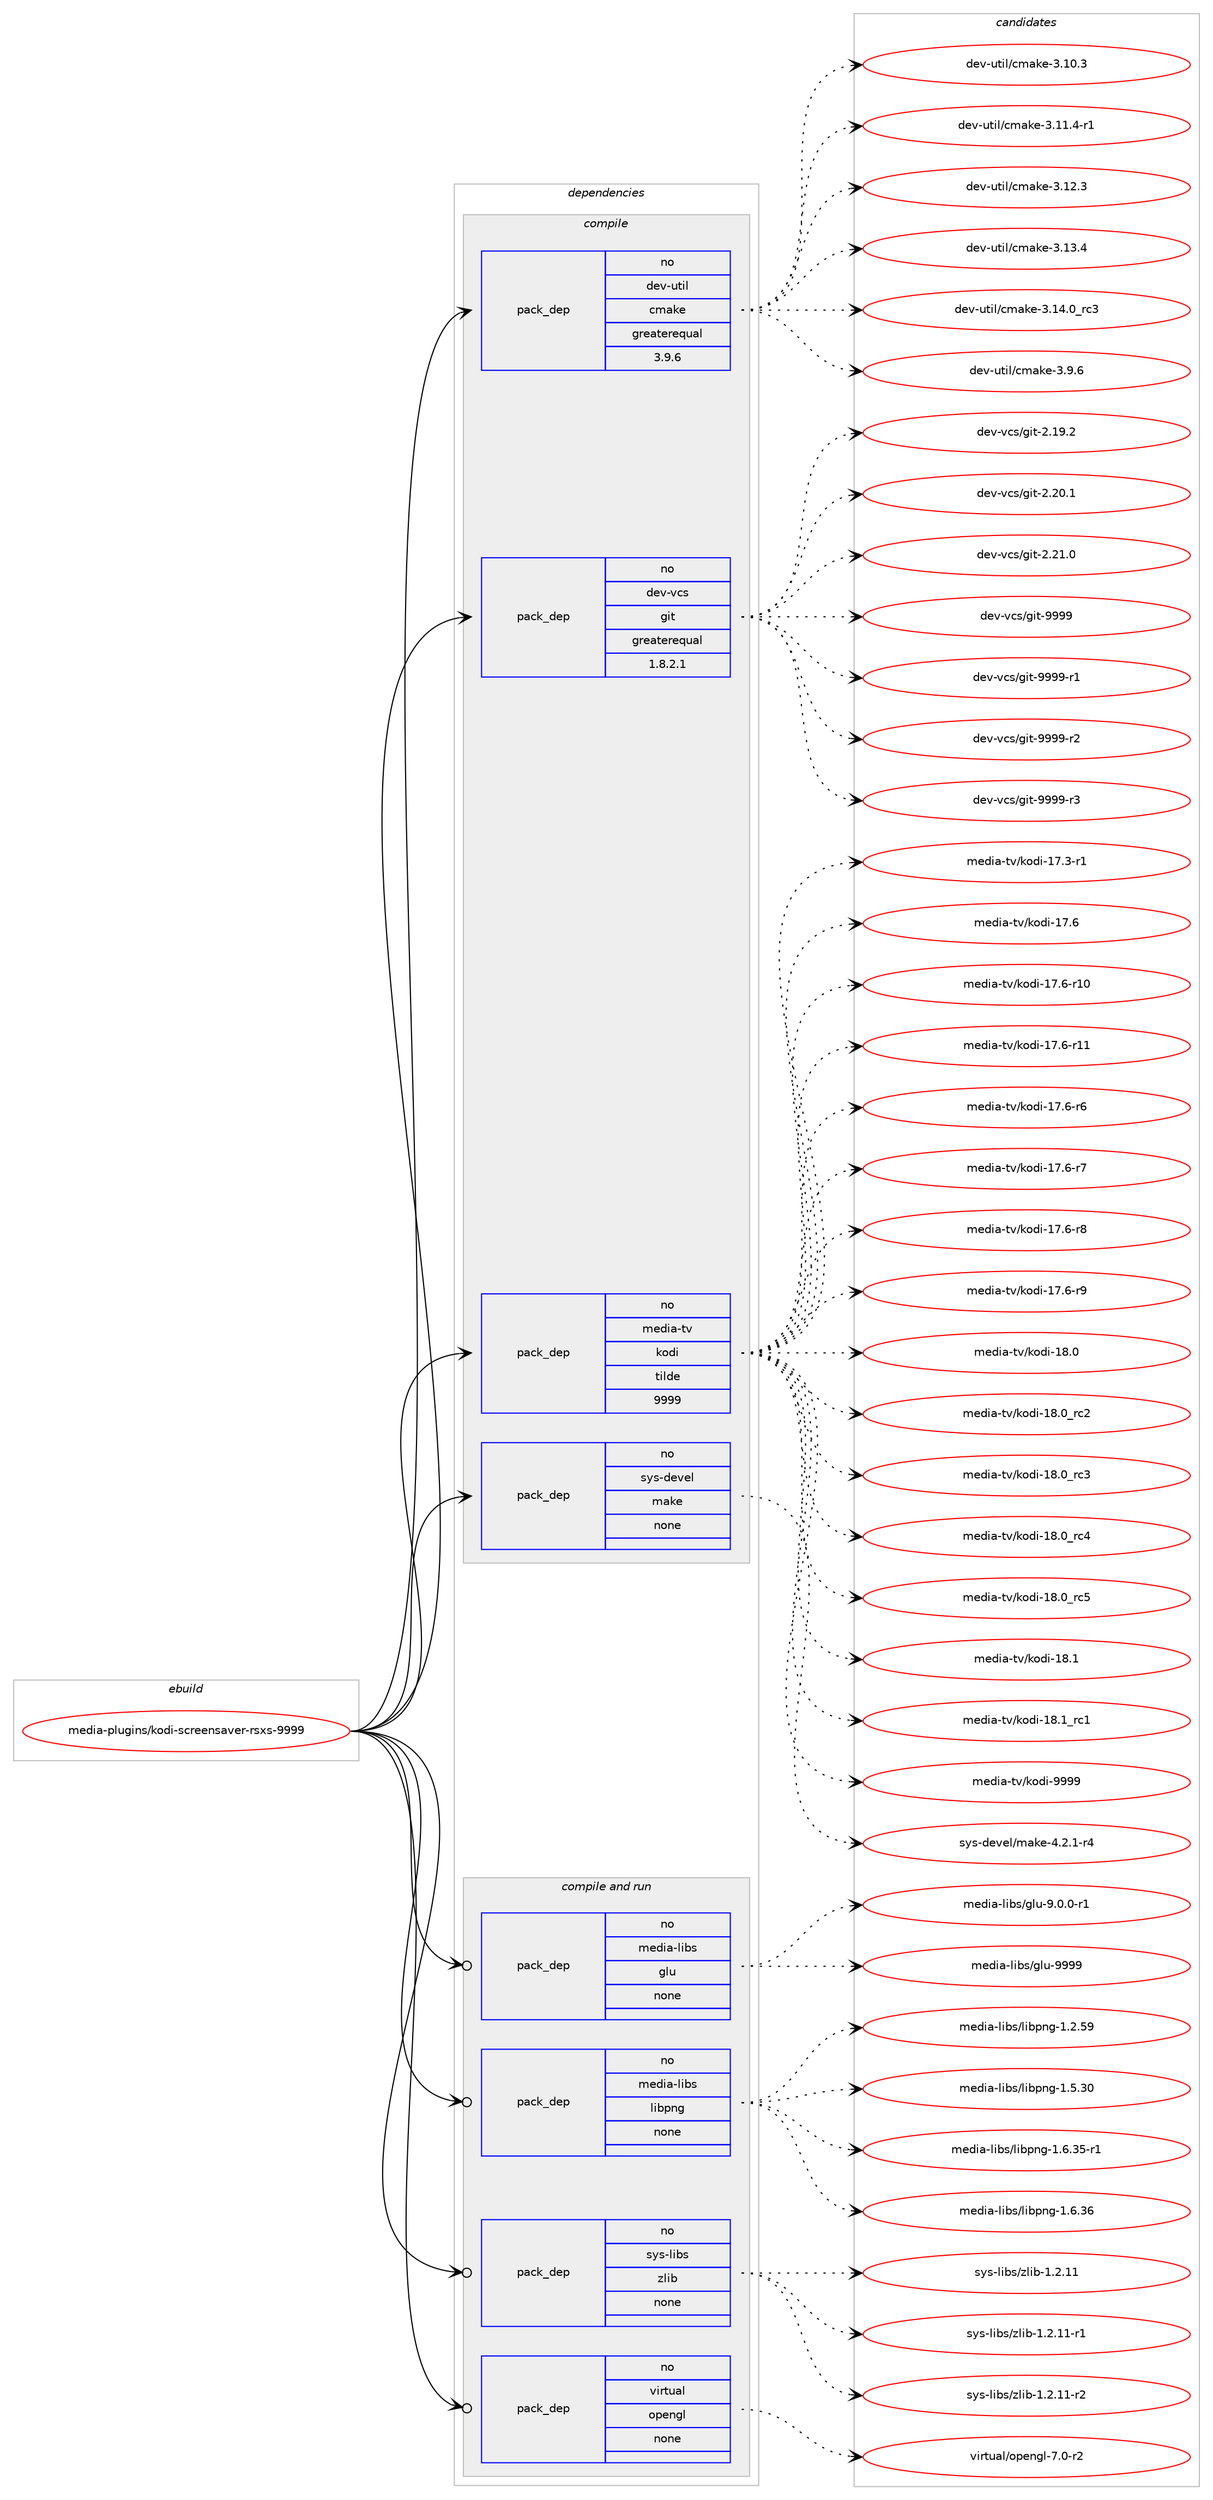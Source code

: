 digraph prolog {

# *************
# Graph options
# *************

newrank=true;
concentrate=true;
compound=true;
graph [rankdir=LR,fontname=Helvetica,fontsize=10,ranksep=1.5];#, ranksep=2.5, nodesep=0.2];
edge  [arrowhead=vee];
node  [fontname=Helvetica,fontsize=10];

# **********
# The ebuild
# **********

subgraph cluster_leftcol {
color=gray;
rank=same;
label=<<i>ebuild</i>>;
id [label="media-plugins/kodi-screensaver-rsxs-9999", color=red, width=4, href="../media-plugins/kodi-screensaver-rsxs-9999.svg"];
}

# ****************
# The dependencies
# ****************

subgraph cluster_midcol {
color=gray;
label=<<i>dependencies</i>>;
subgraph cluster_compile {
fillcolor="#eeeeee";
style=filled;
label=<<i>compile</i>>;
subgraph pack1159328 {
dependency1621956 [label=<<TABLE BORDER="0" CELLBORDER="1" CELLSPACING="0" CELLPADDING="4" WIDTH="220"><TR><TD ROWSPAN="6" CELLPADDING="30">pack_dep</TD></TR><TR><TD WIDTH="110">no</TD></TR><TR><TD>dev-util</TD></TR><TR><TD>cmake</TD></TR><TR><TD>greaterequal</TD></TR><TR><TD>3.9.6</TD></TR></TABLE>>, shape=none, color=blue];
}
id:e -> dependency1621956:w [weight=20,style="solid",arrowhead="vee"];
subgraph pack1159329 {
dependency1621957 [label=<<TABLE BORDER="0" CELLBORDER="1" CELLSPACING="0" CELLPADDING="4" WIDTH="220"><TR><TD ROWSPAN="6" CELLPADDING="30">pack_dep</TD></TR><TR><TD WIDTH="110">no</TD></TR><TR><TD>dev-vcs</TD></TR><TR><TD>git</TD></TR><TR><TD>greaterequal</TD></TR><TR><TD>1.8.2.1</TD></TR></TABLE>>, shape=none, color=blue];
}
id:e -> dependency1621957:w [weight=20,style="solid",arrowhead="vee"];
subgraph pack1159330 {
dependency1621958 [label=<<TABLE BORDER="0" CELLBORDER="1" CELLSPACING="0" CELLPADDING="4" WIDTH="220"><TR><TD ROWSPAN="6" CELLPADDING="30">pack_dep</TD></TR><TR><TD WIDTH="110">no</TD></TR><TR><TD>media-tv</TD></TR><TR><TD>kodi</TD></TR><TR><TD>tilde</TD></TR><TR><TD>9999</TD></TR></TABLE>>, shape=none, color=blue];
}
id:e -> dependency1621958:w [weight=20,style="solid",arrowhead="vee"];
subgraph pack1159331 {
dependency1621959 [label=<<TABLE BORDER="0" CELLBORDER="1" CELLSPACING="0" CELLPADDING="4" WIDTH="220"><TR><TD ROWSPAN="6" CELLPADDING="30">pack_dep</TD></TR><TR><TD WIDTH="110">no</TD></TR><TR><TD>sys-devel</TD></TR><TR><TD>make</TD></TR><TR><TD>none</TD></TR><TR><TD></TD></TR></TABLE>>, shape=none, color=blue];
}
id:e -> dependency1621959:w [weight=20,style="solid",arrowhead="vee"];
}
subgraph cluster_compileandrun {
fillcolor="#eeeeee";
style=filled;
label=<<i>compile and run</i>>;
subgraph pack1159332 {
dependency1621960 [label=<<TABLE BORDER="0" CELLBORDER="1" CELLSPACING="0" CELLPADDING="4" WIDTH="220"><TR><TD ROWSPAN="6" CELLPADDING="30">pack_dep</TD></TR><TR><TD WIDTH="110">no</TD></TR><TR><TD>media-libs</TD></TR><TR><TD>glu</TD></TR><TR><TD>none</TD></TR><TR><TD></TD></TR></TABLE>>, shape=none, color=blue];
}
id:e -> dependency1621960:w [weight=20,style="solid",arrowhead="odotvee"];
subgraph pack1159333 {
dependency1621961 [label=<<TABLE BORDER="0" CELLBORDER="1" CELLSPACING="0" CELLPADDING="4" WIDTH="220"><TR><TD ROWSPAN="6" CELLPADDING="30">pack_dep</TD></TR><TR><TD WIDTH="110">no</TD></TR><TR><TD>media-libs</TD></TR><TR><TD>libpng</TD></TR><TR><TD>none</TD></TR><TR><TD></TD></TR></TABLE>>, shape=none, color=blue];
}
id:e -> dependency1621961:w [weight=20,style="solid",arrowhead="odotvee"];
subgraph pack1159334 {
dependency1621962 [label=<<TABLE BORDER="0" CELLBORDER="1" CELLSPACING="0" CELLPADDING="4" WIDTH="220"><TR><TD ROWSPAN="6" CELLPADDING="30">pack_dep</TD></TR><TR><TD WIDTH="110">no</TD></TR><TR><TD>sys-libs</TD></TR><TR><TD>zlib</TD></TR><TR><TD>none</TD></TR><TR><TD></TD></TR></TABLE>>, shape=none, color=blue];
}
id:e -> dependency1621962:w [weight=20,style="solid",arrowhead="odotvee"];
subgraph pack1159335 {
dependency1621963 [label=<<TABLE BORDER="0" CELLBORDER="1" CELLSPACING="0" CELLPADDING="4" WIDTH="220"><TR><TD ROWSPAN="6" CELLPADDING="30">pack_dep</TD></TR><TR><TD WIDTH="110">no</TD></TR><TR><TD>virtual</TD></TR><TR><TD>opengl</TD></TR><TR><TD>none</TD></TR><TR><TD></TD></TR></TABLE>>, shape=none, color=blue];
}
id:e -> dependency1621963:w [weight=20,style="solid",arrowhead="odotvee"];
}
subgraph cluster_run {
fillcolor="#eeeeee";
style=filled;
label=<<i>run</i>>;
}
}

# **************
# The candidates
# **************

subgraph cluster_choices {
rank=same;
color=gray;
label=<<i>candidates</i>>;

subgraph choice1159328 {
color=black;
nodesep=1;
choice1001011184511711610510847991099710710145514649484651 [label="dev-util/cmake-3.10.3", color=red, width=4,href="../dev-util/cmake-3.10.3.svg"];
choice10010111845117116105108479910997107101455146494946524511449 [label="dev-util/cmake-3.11.4-r1", color=red, width=4,href="../dev-util/cmake-3.11.4-r1.svg"];
choice1001011184511711610510847991099710710145514649504651 [label="dev-util/cmake-3.12.3", color=red, width=4,href="../dev-util/cmake-3.12.3.svg"];
choice1001011184511711610510847991099710710145514649514652 [label="dev-util/cmake-3.13.4", color=red, width=4,href="../dev-util/cmake-3.13.4.svg"];
choice1001011184511711610510847991099710710145514649524648951149951 [label="dev-util/cmake-3.14.0_rc3", color=red, width=4,href="../dev-util/cmake-3.14.0_rc3.svg"];
choice10010111845117116105108479910997107101455146574654 [label="dev-util/cmake-3.9.6", color=red, width=4,href="../dev-util/cmake-3.9.6.svg"];
dependency1621956:e -> choice1001011184511711610510847991099710710145514649484651:w [style=dotted,weight="100"];
dependency1621956:e -> choice10010111845117116105108479910997107101455146494946524511449:w [style=dotted,weight="100"];
dependency1621956:e -> choice1001011184511711610510847991099710710145514649504651:w [style=dotted,weight="100"];
dependency1621956:e -> choice1001011184511711610510847991099710710145514649514652:w [style=dotted,weight="100"];
dependency1621956:e -> choice1001011184511711610510847991099710710145514649524648951149951:w [style=dotted,weight="100"];
dependency1621956:e -> choice10010111845117116105108479910997107101455146574654:w [style=dotted,weight="100"];
}
subgraph choice1159329 {
color=black;
nodesep=1;
choice10010111845118991154710310511645504649574650 [label="dev-vcs/git-2.19.2", color=red, width=4,href="../dev-vcs/git-2.19.2.svg"];
choice10010111845118991154710310511645504650484649 [label="dev-vcs/git-2.20.1", color=red, width=4,href="../dev-vcs/git-2.20.1.svg"];
choice10010111845118991154710310511645504650494648 [label="dev-vcs/git-2.21.0", color=red, width=4,href="../dev-vcs/git-2.21.0.svg"];
choice1001011184511899115471031051164557575757 [label="dev-vcs/git-9999", color=red, width=4,href="../dev-vcs/git-9999.svg"];
choice10010111845118991154710310511645575757574511449 [label="dev-vcs/git-9999-r1", color=red, width=4,href="../dev-vcs/git-9999-r1.svg"];
choice10010111845118991154710310511645575757574511450 [label="dev-vcs/git-9999-r2", color=red, width=4,href="../dev-vcs/git-9999-r2.svg"];
choice10010111845118991154710310511645575757574511451 [label="dev-vcs/git-9999-r3", color=red, width=4,href="../dev-vcs/git-9999-r3.svg"];
dependency1621957:e -> choice10010111845118991154710310511645504649574650:w [style=dotted,weight="100"];
dependency1621957:e -> choice10010111845118991154710310511645504650484649:w [style=dotted,weight="100"];
dependency1621957:e -> choice10010111845118991154710310511645504650494648:w [style=dotted,weight="100"];
dependency1621957:e -> choice1001011184511899115471031051164557575757:w [style=dotted,weight="100"];
dependency1621957:e -> choice10010111845118991154710310511645575757574511449:w [style=dotted,weight="100"];
dependency1621957:e -> choice10010111845118991154710310511645575757574511450:w [style=dotted,weight="100"];
dependency1621957:e -> choice10010111845118991154710310511645575757574511451:w [style=dotted,weight="100"];
}
subgraph choice1159330 {
color=black;
nodesep=1;
choice10910110010597451161184710711110010545495546514511449 [label="media-tv/kodi-17.3-r1", color=red, width=4,href="../media-tv/kodi-17.3-r1.svg"];
choice1091011001059745116118471071111001054549554654 [label="media-tv/kodi-17.6", color=red, width=4,href="../media-tv/kodi-17.6.svg"];
choice1091011001059745116118471071111001054549554654451144948 [label="media-tv/kodi-17.6-r10", color=red, width=4,href="../media-tv/kodi-17.6-r10.svg"];
choice1091011001059745116118471071111001054549554654451144949 [label="media-tv/kodi-17.6-r11", color=red, width=4,href="../media-tv/kodi-17.6-r11.svg"];
choice10910110010597451161184710711110010545495546544511454 [label="media-tv/kodi-17.6-r6", color=red, width=4,href="../media-tv/kodi-17.6-r6.svg"];
choice10910110010597451161184710711110010545495546544511455 [label="media-tv/kodi-17.6-r7", color=red, width=4,href="../media-tv/kodi-17.6-r7.svg"];
choice10910110010597451161184710711110010545495546544511456 [label="media-tv/kodi-17.6-r8", color=red, width=4,href="../media-tv/kodi-17.6-r8.svg"];
choice10910110010597451161184710711110010545495546544511457 [label="media-tv/kodi-17.6-r9", color=red, width=4,href="../media-tv/kodi-17.6-r9.svg"];
choice1091011001059745116118471071111001054549564648 [label="media-tv/kodi-18.0", color=red, width=4,href="../media-tv/kodi-18.0.svg"];
choice1091011001059745116118471071111001054549564648951149950 [label="media-tv/kodi-18.0_rc2", color=red, width=4,href="../media-tv/kodi-18.0_rc2.svg"];
choice1091011001059745116118471071111001054549564648951149951 [label="media-tv/kodi-18.0_rc3", color=red, width=4,href="../media-tv/kodi-18.0_rc3.svg"];
choice1091011001059745116118471071111001054549564648951149952 [label="media-tv/kodi-18.0_rc4", color=red, width=4,href="../media-tv/kodi-18.0_rc4.svg"];
choice1091011001059745116118471071111001054549564648951149953 [label="media-tv/kodi-18.0_rc5", color=red, width=4,href="../media-tv/kodi-18.0_rc5.svg"];
choice1091011001059745116118471071111001054549564649 [label="media-tv/kodi-18.1", color=red, width=4,href="../media-tv/kodi-18.1.svg"];
choice1091011001059745116118471071111001054549564649951149949 [label="media-tv/kodi-18.1_rc1", color=red, width=4,href="../media-tv/kodi-18.1_rc1.svg"];
choice1091011001059745116118471071111001054557575757 [label="media-tv/kodi-9999", color=red, width=4,href="../media-tv/kodi-9999.svg"];
dependency1621958:e -> choice10910110010597451161184710711110010545495546514511449:w [style=dotted,weight="100"];
dependency1621958:e -> choice1091011001059745116118471071111001054549554654:w [style=dotted,weight="100"];
dependency1621958:e -> choice1091011001059745116118471071111001054549554654451144948:w [style=dotted,weight="100"];
dependency1621958:e -> choice1091011001059745116118471071111001054549554654451144949:w [style=dotted,weight="100"];
dependency1621958:e -> choice10910110010597451161184710711110010545495546544511454:w [style=dotted,weight="100"];
dependency1621958:e -> choice10910110010597451161184710711110010545495546544511455:w [style=dotted,weight="100"];
dependency1621958:e -> choice10910110010597451161184710711110010545495546544511456:w [style=dotted,weight="100"];
dependency1621958:e -> choice10910110010597451161184710711110010545495546544511457:w [style=dotted,weight="100"];
dependency1621958:e -> choice1091011001059745116118471071111001054549564648:w [style=dotted,weight="100"];
dependency1621958:e -> choice1091011001059745116118471071111001054549564648951149950:w [style=dotted,weight="100"];
dependency1621958:e -> choice1091011001059745116118471071111001054549564648951149951:w [style=dotted,weight="100"];
dependency1621958:e -> choice1091011001059745116118471071111001054549564648951149952:w [style=dotted,weight="100"];
dependency1621958:e -> choice1091011001059745116118471071111001054549564648951149953:w [style=dotted,weight="100"];
dependency1621958:e -> choice1091011001059745116118471071111001054549564649:w [style=dotted,weight="100"];
dependency1621958:e -> choice1091011001059745116118471071111001054549564649951149949:w [style=dotted,weight="100"];
dependency1621958:e -> choice1091011001059745116118471071111001054557575757:w [style=dotted,weight="100"];
}
subgraph choice1159331 {
color=black;
nodesep=1;
choice1151211154510010111810110847109971071014552465046494511452 [label="sys-devel/make-4.2.1-r4", color=red, width=4,href="../sys-devel/make-4.2.1-r4.svg"];
dependency1621959:e -> choice1151211154510010111810110847109971071014552465046494511452:w [style=dotted,weight="100"];
}
subgraph choice1159332 {
color=black;
nodesep=1;
choice109101100105974510810598115471031081174557464846484511449 [label="media-libs/glu-9.0.0-r1", color=red, width=4,href="../media-libs/glu-9.0.0-r1.svg"];
choice109101100105974510810598115471031081174557575757 [label="media-libs/glu-9999", color=red, width=4,href="../media-libs/glu-9999.svg"];
dependency1621960:e -> choice109101100105974510810598115471031081174557464846484511449:w [style=dotted,weight="100"];
dependency1621960:e -> choice109101100105974510810598115471031081174557575757:w [style=dotted,weight="100"];
}
subgraph choice1159333 {
color=black;
nodesep=1;
choice109101100105974510810598115471081059811211010345494650465357 [label="media-libs/libpng-1.2.59", color=red, width=4,href="../media-libs/libpng-1.2.59.svg"];
choice109101100105974510810598115471081059811211010345494653465148 [label="media-libs/libpng-1.5.30", color=red, width=4,href="../media-libs/libpng-1.5.30.svg"];
choice1091011001059745108105981154710810598112110103454946544651534511449 [label="media-libs/libpng-1.6.35-r1", color=red, width=4,href="../media-libs/libpng-1.6.35-r1.svg"];
choice109101100105974510810598115471081059811211010345494654465154 [label="media-libs/libpng-1.6.36", color=red, width=4,href="../media-libs/libpng-1.6.36.svg"];
dependency1621961:e -> choice109101100105974510810598115471081059811211010345494650465357:w [style=dotted,weight="100"];
dependency1621961:e -> choice109101100105974510810598115471081059811211010345494653465148:w [style=dotted,weight="100"];
dependency1621961:e -> choice1091011001059745108105981154710810598112110103454946544651534511449:w [style=dotted,weight="100"];
dependency1621961:e -> choice109101100105974510810598115471081059811211010345494654465154:w [style=dotted,weight="100"];
}
subgraph choice1159334 {
color=black;
nodesep=1;
choice1151211154510810598115471221081059845494650464949 [label="sys-libs/zlib-1.2.11", color=red, width=4,href="../sys-libs/zlib-1.2.11.svg"];
choice11512111545108105981154712210810598454946504649494511449 [label="sys-libs/zlib-1.2.11-r1", color=red, width=4,href="../sys-libs/zlib-1.2.11-r1.svg"];
choice11512111545108105981154712210810598454946504649494511450 [label="sys-libs/zlib-1.2.11-r2", color=red, width=4,href="../sys-libs/zlib-1.2.11-r2.svg"];
dependency1621962:e -> choice1151211154510810598115471221081059845494650464949:w [style=dotted,weight="100"];
dependency1621962:e -> choice11512111545108105981154712210810598454946504649494511449:w [style=dotted,weight="100"];
dependency1621962:e -> choice11512111545108105981154712210810598454946504649494511450:w [style=dotted,weight="100"];
}
subgraph choice1159335 {
color=black;
nodesep=1;
choice1181051141161179710847111112101110103108455546484511450 [label="virtual/opengl-7.0-r2", color=red, width=4,href="../virtual/opengl-7.0-r2.svg"];
dependency1621963:e -> choice1181051141161179710847111112101110103108455546484511450:w [style=dotted,weight="100"];
}
}

}
